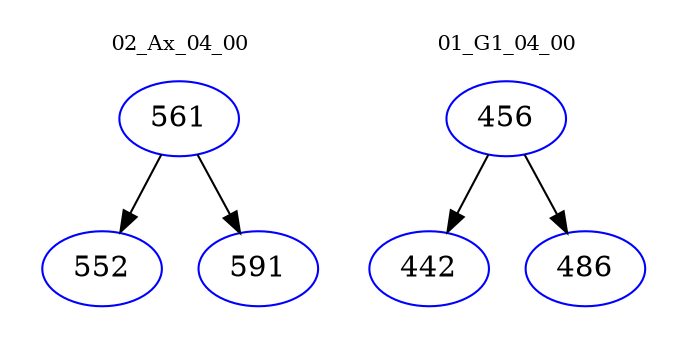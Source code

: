 digraph{
subgraph cluster_0 {
color = white
label = "02_Ax_04_00";
fontsize=10;
T0_561 [label="561", color="blue"]
T0_561 -> T0_552 [color="black"]
T0_552 [label="552", color="blue"]
T0_561 -> T0_591 [color="black"]
T0_591 [label="591", color="blue"]
}
subgraph cluster_1 {
color = white
label = "01_G1_04_00";
fontsize=10;
T1_456 [label="456", color="blue"]
T1_456 -> T1_442 [color="black"]
T1_442 [label="442", color="blue"]
T1_456 -> T1_486 [color="black"]
T1_486 [label="486", color="blue"]
}
}
